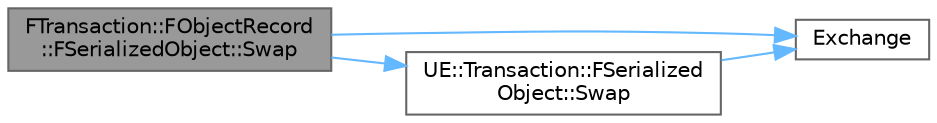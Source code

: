 digraph "FTransaction::FObjectRecord::FSerializedObject::Swap"
{
 // INTERACTIVE_SVG=YES
 // LATEX_PDF_SIZE
  bgcolor="transparent";
  edge [fontname=Helvetica,fontsize=10,labelfontname=Helvetica,labelfontsize=10];
  node [fontname=Helvetica,fontsize=10,shape=box,height=0.2,width=0.4];
  rankdir="LR";
  Node1 [id="Node000001",label="FTransaction::FObjectRecord\l::FSerializedObject::Swap",height=0.2,width=0.4,color="gray40", fillcolor="grey60", style="filled", fontcolor="black",tooltip=" "];
  Node1 -> Node2 [id="edge1_Node000001_Node000002",color="steelblue1",style="solid",tooltip=" "];
  Node2 [id="Node000002",label="Exchange",height=0.2,width=0.4,color="grey40", fillcolor="white", style="filled",URL="$d4/d24/UnrealTemplate_8h.html#a71208fce20d450e8a6365ce781998cc8",tooltip=" "];
  Node1 -> Node3 [id="edge2_Node000001_Node000003",color="steelblue1",style="solid",tooltip=" "];
  Node3 [id="Node000003",label="UE::Transaction::FSerialized\lObject::Swap",height=0.2,width=0.4,color="grey40", fillcolor="white", style="filled",URL="$d4/db9/structUE_1_1Transaction_1_1FSerializedObject.html#ae9bc5ea47b9acdef77a9c677dbf4e53f",tooltip=" "];
  Node3 -> Node2 [id="edge3_Node000003_Node000002",color="steelblue1",style="solid",tooltip=" "];
}
